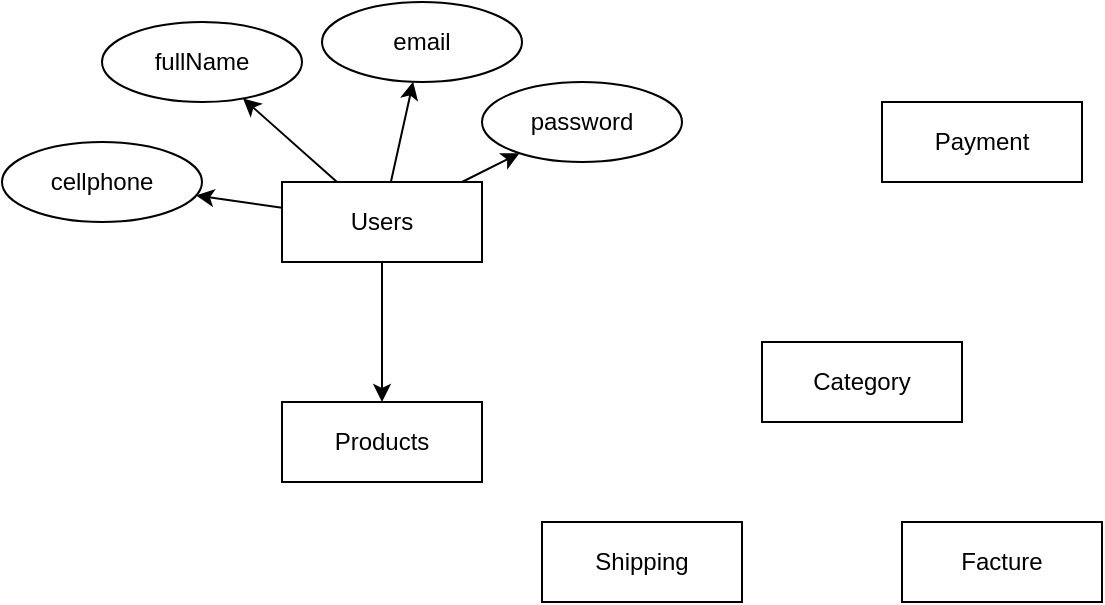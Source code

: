 <mxfile>
    <diagram id="_apxQK_mJuAlIdrHdlVI" name="Page-1">
        <mxGraphModel dx="708" dy="255" grid="1" gridSize="10" guides="1" tooltips="1" connect="1" arrows="1" fold="1" page="1" pageScale="1" pageWidth="827" pageHeight="1169" math="0" shadow="0">
            <root>
                <mxCell id="0"/>
                <mxCell id="1" parent="0"/>
                <mxCell id="5" value="" style="edgeStyle=none;html=1;" edge="1" parent="1" source="2" target="4">
                    <mxGeometry relative="1" as="geometry"/>
                </mxCell>
                <mxCell id="7" value="" style="edgeStyle=none;html=1;" edge="1" parent="1" source="2" target="6">
                    <mxGeometry relative="1" as="geometry"/>
                </mxCell>
                <mxCell id="13" value="" style="edgeStyle=none;html=1;" edge="1" parent="1" source="2" target="12">
                    <mxGeometry relative="1" as="geometry"/>
                </mxCell>
                <mxCell id="15" value="" style="edgeStyle=none;html=1;" edge="1" parent="1" source="2" target="14">
                    <mxGeometry relative="1" as="geometry"/>
                </mxCell>
                <mxCell id="17" value="" style="edgeStyle=none;html=1;" edge="1" parent="1" source="2" target="16">
                    <mxGeometry relative="1" as="geometry"/>
                </mxCell>
                <mxCell id="2" value="Users" style="whiteSpace=wrap;html=1;align=center;" vertex="1" parent="1">
                    <mxGeometry x="170" y="150" width="100" height="40" as="geometry"/>
                </mxCell>
                <mxCell id="3" value="Category" style="whiteSpace=wrap;html=1;align=center;" vertex="1" parent="1">
                    <mxGeometry x="410" y="230" width="100" height="40" as="geometry"/>
                </mxCell>
                <mxCell id="4" value="Products" style="whiteSpace=wrap;html=1;align=center;" vertex="1" parent="1">
                    <mxGeometry x="170" y="260" width="100" height="40" as="geometry"/>
                </mxCell>
                <mxCell id="6" value="fullName" style="ellipse;whiteSpace=wrap;html=1;align=center;" vertex="1" parent="1">
                    <mxGeometry x="80" y="70" width="100" height="40" as="geometry"/>
                </mxCell>
                <mxCell id="12" value="email" style="ellipse;whiteSpace=wrap;html=1;align=center;" vertex="1" parent="1">
                    <mxGeometry x="190" y="60" width="100" height="40" as="geometry"/>
                </mxCell>
                <mxCell id="14" value="password" style="ellipse;whiteSpace=wrap;html=1;align=center;" vertex="1" parent="1">
                    <mxGeometry x="270" y="100" width="100" height="40" as="geometry"/>
                </mxCell>
                <mxCell id="16" value="cellphone" style="ellipse;whiteSpace=wrap;html=1;align=center;" vertex="1" parent="1">
                    <mxGeometry x="30" y="130" width="100" height="40" as="geometry"/>
                </mxCell>
                <mxCell id="18" value="Payment" style="whiteSpace=wrap;html=1;align=center;" vertex="1" parent="1">
                    <mxGeometry x="470" y="110" width="100" height="40" as="geometry"/>
                </mxCell>
                <mxCell id="19" value="Shipping" style="whiteSpace=wrap;html=1;align=center;" vertex="1" parent="1">
                    <mxGeometry x="300" y="320" width="100" height="40" as="geometry"/>
                </mxCell>
                <mxCell id="20" value="Facture" style="whiteSpace=wrap;html=1;align=center;" vertex="1" parent="1">
                    <mxGeometry x="480" y="320" width="100" height="40" as="geometry"/>
                </mxCell>
            </root>
        </mxGraphModel>
    </diagram>
</mxfile>